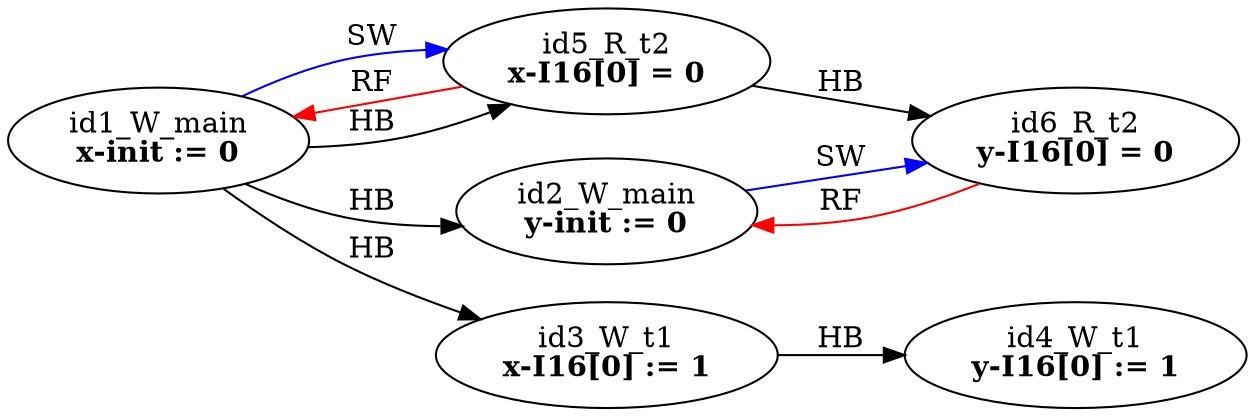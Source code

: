 digraph memory_model {
rankdir=LR;
splines=true; esep=0.5;
id1_W_main -> id2_W_main [label = "HB", color="black"];
id3_W_t1 -> id4_W_t1 [label = "HB", color="black"];
id5_R_t2 -> id6_R_t2 [label = "HB", color="black"];
id1_W_main -> id3_W_t1 [label = "HB", color="black"];
id1_W_main -> id5_R_t2 [label = "HB", color="black"];
id5_R_t2 -> id1_W_main [label = "RF", color="red"];
id6_R_t2 -> id2_W_main [label = "RF", color="red"];
id1_W_main -> id5_R_t2 [label = "SW", color="blue"];
id2_W_main -> id6_R_t2 [label = "SW", color="blue"];
id1_W_main [label=<id1_W_main<br/><B>x-init := 0</B>>, pos="2.5,4!"]
id2_W_main [label=<id2_W_main<br/><B>y-init := 0</B>>, pos="2.5,2!"]
id3_W_t1 [label=<id3_W_t1<br/><B>x-I16[0] := 1</B>>, pos="0,0!"]
id4_W_t1 [label=<id4_W_t1<br/><B>y-I16[0] := 1</B>>, pos="0,-2!"]
id5_R_t2 [label=<id5_R_t2<br/><B>x-I16[0] = 0</B>>, pos="5,0!"]
id6_R_t2 [label=<id6_R_t2<br/><B>y-I16[0] = 0</B>>, pos="5,-2!"]
}